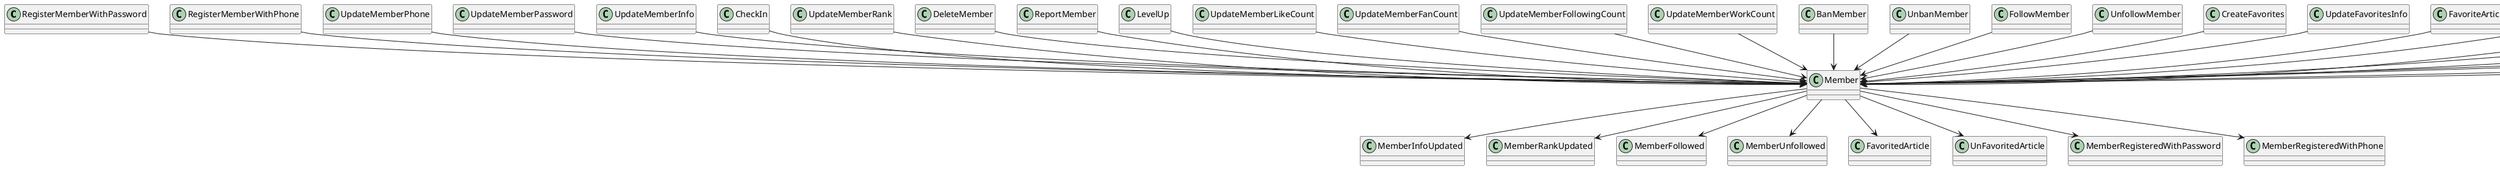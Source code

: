 @startuml
RegisterMemberWithPassword            -down-> Member
RegisterMemberWithPhone               -down-> Member
UpdateMemberPhone                   -down-> Member
UpdateMemberPassword                -down-> Member
UpdateMemberInfo                    -down-> Member
CheckIn                              -down-> Member
UpdateMemberRank                    -down-> Member
DeleteMember                        -down-> Member
ReportMember                        -down-> Member
LevelUp                          -down-> Member
UpdateMemberLikeCount                   -down-> Member
UpdateMemberFanCount                    -down-> Member
UpdateMemberFollowingCount              -down-> Member
UpdateMemberWorkCount                   -down-> Member
BanMember                           -down-> Member
UnbanMember                         -down-> Member
FollowMember                        -down-> Member
UnfollowMember                      -down-> Member
CreateFavorites                     -down-> Member
UpdateFavoritesInfo                 -down-> Member
FavoriteArticle                     -down-> Member
UnFavoriteArticle                   -down-> Member
DeleteFavorites                     -down-> Member
CalculateWillReceiveRanks           -down-> Member
UpdateMemberFavoritesArticles       -down-> Member
UpdateMemberStarInfo                -down-> Member
UpdateMemberStardustCount                -down-> Member
UpdateBlackMemberInfo               -down-> Member
UpdateFollowMemberInfo              -down-> Member



Member-down->MemberInfoUpdated
Member-down->MemberRankUpdated
Member-down->MemberFollowed
Member-down->MemberUnfollowed
Member-down->FavoritedArticle
Member-down->UnFavoritedArticle
Member-down->MemberRegisteredWithPassword
Member-down->MemberRegisteredWithPhone
@enduml
